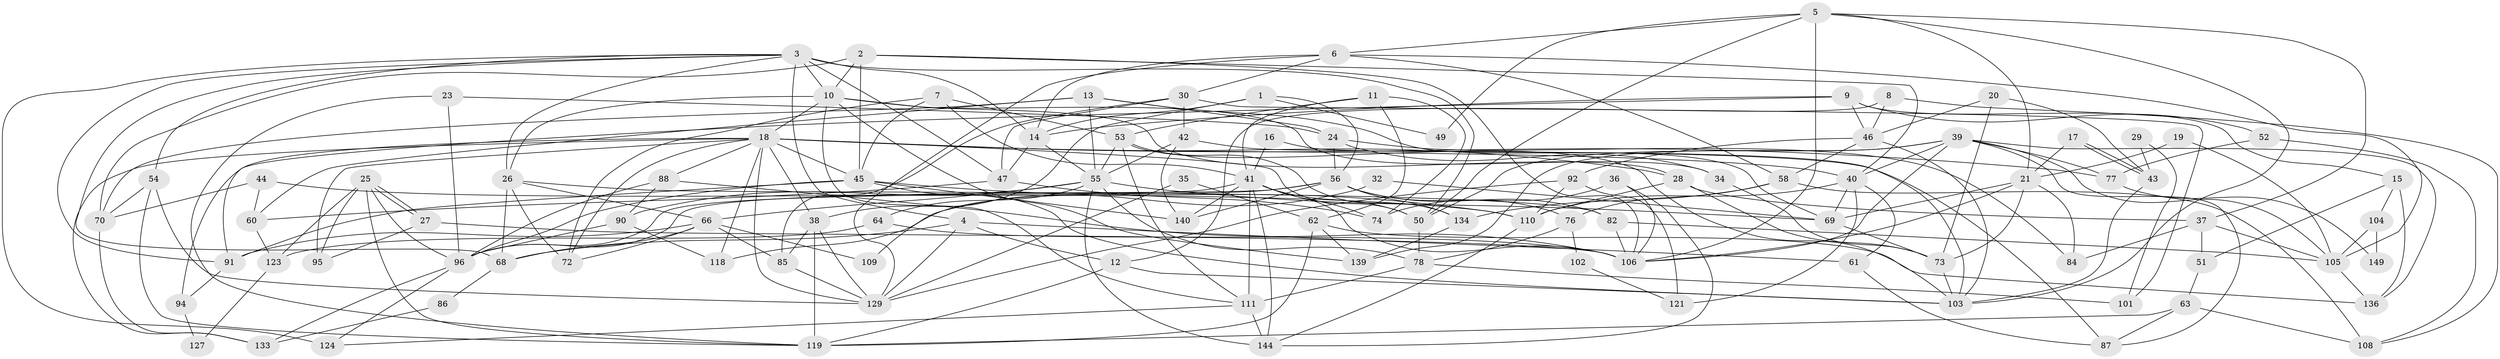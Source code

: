 // Generated by graph-tools (version 1.1) at 2025/52/02/27/25 19:52:03]
// undirected, 104 vertices, 248 edges
graph export_dot {
graph [start="1"]
  node [color=gray90,style=filled];
  1;
  2;
  3 [super="+83"];
  4 [super="+147"];
  5 [super="+48"];
  6 [super="+59"];
  7;
  8;
  9 [super="+131"];
  10 [super="+22"];
  11 [super="+125"];
  12;
  13;
  14 [super="+71"];
  15;
  16 [super="+89"];
  17;
  18 [super="+100"];
  19;
  20;
  21 [super="+67"];
  23;
  24 [super="+122"];
  25;
  26 [super="+33"];
  27;
  28 [super="+120"];
  29;
  30 [super="+31"];
  32;
  34;
  35;
  36;
  37 [super="+80"];
  38;
  39 [super="+98"];
  40 [super="+112"];
  41 [super="+126"];
  42;
  43;
  44;
  45 [super="+116"];
  46 [super="+79"];
  47 [super="+93"];
  49;
  50 [super="+114"];
  51 [super="+130"];
  52;
  53 [super="+57"];
  54;
  55 [super="+81"];
  56 [super="+65"];
  58;
  60;
  61;
  62;
  63;
  64;
  66 [super="+117"];
  68;
  69 [super="+97"];
  70 [super="+142"];
  72 [super="+132"];
  73 [super="+75"];
  74;
  76;
  77;
  78 [super="+115"];
  82 [super="+107"];
  84;
  85;
  86;
  87;
  88 [super="+113"];
  90;
  91 [super="+141"];
  92;
  94;
  95 [super="+99"];
  96 [super="+137"];
  101;
  102;
  103;
  104;
  105 [super="+146"];
  106 [super="+128"];
  108 [super="+148"];
  109;
  110;
  111 [super="+143"];
  118;
  119 [super="+135"];
  121;
  123;
  124;
  127;
  129 [super="+138"];
  133;
  134;
  136;
  139;
  140;
  144 [super="+145"];
  149;
  1 -- 38;
  1 -- 49;
  1 -- 56;
  1 -- 14;
  2 -- 70;
  2 -- 10;
  2 -- 40;
  2 -- 45;
  2 -- 106;
  3 -- 68;
  3 -- 14 [weight=2];
  3 -- 54;
  3 -- 124;
  3 -- 10;
  3 -- 26;
  3 -- 47;
  3 -- 50;
  3 -- 4;
  3 -- 91;
  4 -- 61;
  4 -- 68;
  4 -- 129;
  4 -- 12;
  5 -- 103;
  5 -- 49;
  5 -- 50;
  5 -- 21;
  5 -- 37;
  5 -- 6;
  5 -- 106;
  6 -- 30;
  6 -- 105;
  6 -- 129;
  6 -- 58;
  6 -- 14;
  7 -- 45;
  7 -- 41;
  7 -- 72;
  7 -- 53;
  8 -- 108;
  8 -- 12;
  8 -- 46;
  9 -- 91;
  9 -- 14;
  9 -- 15;
  9 -- 52;
  9 -- 46;
  10 -- 111;
  10 -- 139;
  10 -- 26;
  10 -- 34;
  10 -- 28;
  10 -- 18;
  11 -- 74;
  11 -- 41;
  11 -- 53;
  11 -- 62;
  12 -- 103;
  12 -- 119;
  13 -- 24;
  13 -- 60;
  13 -- 69;
  13 -- 55;
  13 -- 70;
  14 -- 55;
  14 -- 47;
  15 -- 136;
  15 -- 104;
  15 -- 51;
  16 -- 41 [weight=2];
  16 -- 103;
  17 -- 43;
  17 -- 43;
  17 -- 21;
  18 -- 45;
  18 -- 38;
  18 -- 77;
  18 -- 88;
  18 -- 94;
  18 -- 118;
  18 -- 129;
  18 -- 50;
  18 -- 133;
  18 -- 40;
  18 -- 72;
  18 -- 28;
  18 -- 95;
  19 -- 21;
  19 -- 105;
  20 -- 46;
  20 -- 43;
  20 -- 73;
  21 -- 69;
  21 -- 84;
  21 -- 106;
  21 -- 73;
  23 -- 96;
  23 -- 24;
  23 -- 119;
  24 -- 34;
  24 -- 84;
  24 -- 56;
  25 -- 27;
  25 -- 27;
  25 -- 96;
  25 -- 123;
  25 -- 119;
  25 -- 95;
  26 -- 68;
  26 -- 72;
  26 -- 66;
  26 -- 82;
  27 -- 106;
  27 -- 95;
  28 -- 110;
  28 -- 73;
  28 -- 37;
  29 -- 43;
  29 -- 101;
  30 -- 47;
  30 -- 101;
  30 -- 42;
  30 -- 85;
  32 -- 118;
  32 -- 69;
  34 -- 73;
  35 -- 129;
  35 -- 62;
  36 -- 106;
  36 -- 74;
  36 -- 144;
  37 -- 105;
  37 -- 51;
  37 -- 84;
  38 -- 85;
  38 -- 129;
  38 -- 119;
  39 -- 136;
  39 -- 77;
  39 -- 87;
  39 -- 139;
  39 -- 105;
  39 -- 106;
  39 -- 40;
  39 -- 50;
  40 -- 61;
  40 -- 69;
  40 -- 121;
  40 -- 110;
  41 -- 111;
  41 -- 140;
  41 -- 74;
  41 -- 106;
  41 -- 96;
  41 -- 144;
  41 -- 50;
  42 -- 140;
  42 -- 55;
  42 -- 87;
  43 -- 103;
  44 -- 60;
  44 -- 110;
  44 -- 70;
  45 -- 103;
  45 -- 96;
  45 -- 91;
  45 -- 140;
  45 -- 110;
  46 -- 58;
  46 -- 103;
  46 -- 92;
  47 -- 60;
  47 -- 74;
  50 -- 78;
  51 -- 63;
  52 -- 77;
  52 -- 108;
  53 -- 134;
  53 -- 55;
  53 -- 103;
  53 -- 111;
  54 -- 70;
  54 -- 129;
  54 -- 119;
  55 -- 66;
  55 -- 64;
  55 -- 69;
  55 -- 144;
  55 -- 90;
  55 -- 78;
  56 -- 96;
  56 -- 76;
  56 -- 82;
  56 -- 134;
  56 -- 140;
  56 -- 109;
  58 -- 134;
  58 -- 76;
  58 -- 108;
  60 -- 123;
  61 -- 87;
  62 -- 119;
  62 -- 136;
  62 -- 139;
  63 -- 119;
  63 -- 87;
  63 -- 108;
  64 -- 123;
  64 -- 106;
  66 -- 109 [weight=2];
  66 -- 72;
  66 -- 68;
  66 -- 85;
  66 -- 91;
  68 -- 86;
  69 -- 73;
  70 -- 133;
  73 -- 103;
  76 -- 102;
  76 -- 78;
  77 -- 149;
  78 -- 101;
  78 -- 111;
  82 -- 106;
  82 -- 105;
  85 -- 129;
  86 -- 133;
  88 -- 90;
  88 -- 96;
  88 -- 106;
  90 -- 96;
  90 -- 118;
  91 -- 94;
  92 -- 110;
  92 -- 129;
  92 -- 121;
  94 -- 127;
  96 -- 124;
  96 -- 133;
  102 -- 121;
  104 -- 105;
  104 -- 149;
  105 -- 136;
  110 -- 144;
  111 -- 144 [weight=2];
  111 -- 124;
  123 -- 127;
  134 -- 139;
}

